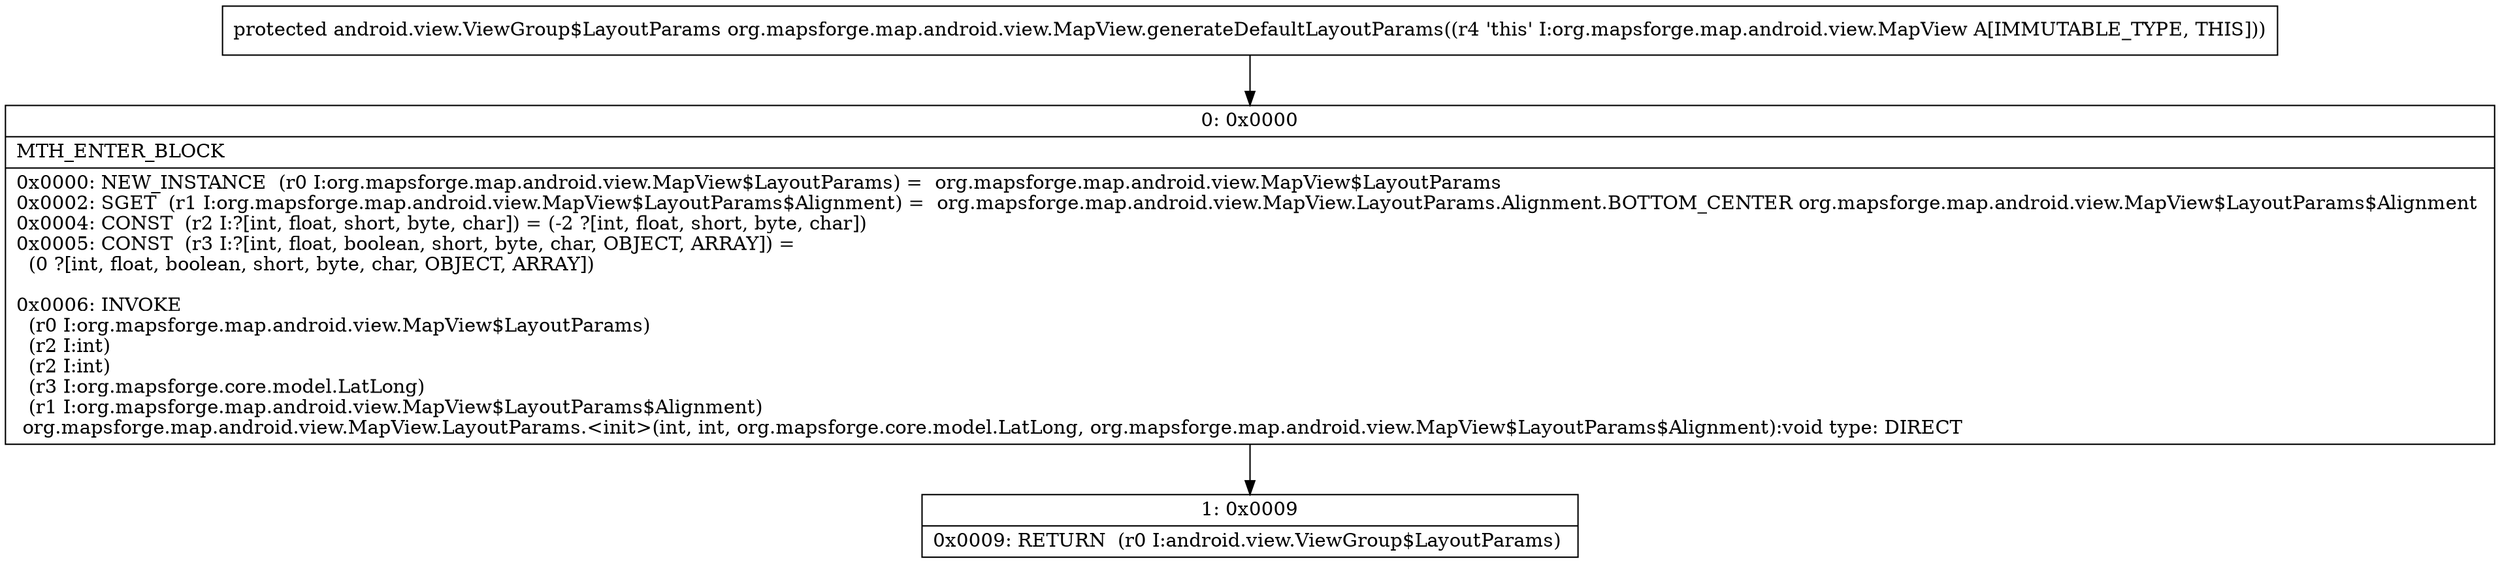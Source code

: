 digraph "CFG fororg.mapsforge.map.android.view.MapView.generateDefaultLayoutParams()Landroid\/view\/ViewGroup$LayoutParams;" {
Node_0 [shape=record,label="{0\:\ 0x0000|MTH_ENTER_BLOCK\l|0x0000: NEW_INSTANCE  (r0 I:org.mapsforge.map.android.view.MapView$LayoutParams) =  org.mapsforge.map.android.view.MapView$LayoutParams \l0x0002: SGET  (r1 I:org.mapsforge.map.android.view.MapView$LayoutParams$Alignment) =  org.mapsforge.map.android.view.MapView.LayoutParams.Alignment.BOTTOM_CENTER org.mapsforge.map.android.view.MapView$LayoutParams$Alignment \l0x0004: CONST  (r2 I:?[int, float, short, byte, char]) = (\-2 ?[int, float, short, byte, char]) \l0x0005: CONST  (r3 I:?[int, float, boolean, short, byte, char, OBJECT, ARRAY]) = \l  (0 ?[int, float, boolean, short, byte, char, OBJECT, ARRAY])\l \l0x0006: INVOKE  \l  (r0 I:org.mapsforge.map.android.view.MapView$LayoutParams)\l  (r2 I:int)\l  (r2 I:int)\l  (r3 I:org.mapsforge.core.model.LatLong)\l  (r1 I:org.mapsforge.map.android.view.MapView$LayoutParams$Alignment)\l org.mapsforge.map.android.view.MapView.LayoutParams.\<init\>(int, int, org.mapsforge.core.model.LatLong, org.mapsforge.map.android.view.MapView$LayoutParams$Alignment):void type: DIRECT \l}"];
Node_1 [shape=record,label="{1\:\ 0x0009|0x0009: RETURN  (r0 I:android.view.ViewGroup$LayoutParams) \l}"];
MethodNode[shape=record,label="{protected android.view.ViewGroup$LayoutParams org.mapsforge.map.android.view.MapView.generateDefaultLayoutParams((r4 'this' I:org.mapsforge.map.android.view.MapView A[IMMUTABLE_TYPE, THIS])) }"];
MethodNode -> Node_0;
Node_0 -> Node_1;
}

